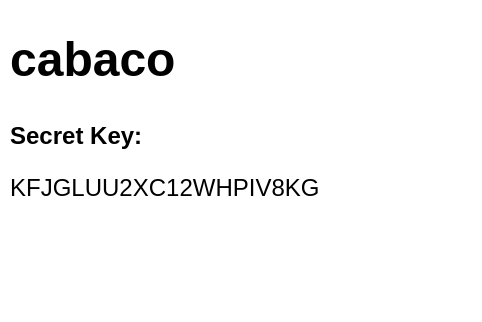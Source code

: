 <mxfile version="21.2.3" type="github">
  <diagram name="Página-1" id="SuhtmjgSWXZqV55DMppO">
    <mxGraphModel dx="1161" dy="638" grid="1" gridSize="10" guides="1" tooltips="1" connect="1" arrows="1" fold="1" page="1" pageScale="1" pageWidth="827" pageHeight="1169" math="0" shadow="0">
      <root>
        <mxCell id="0" />
        <mxCell id="1" parent="0" />
        <mxCell id="GuFF1ef141fsk3pEpn75-2" value="&lt;h1&gt;cabaco&lt;/h1&gt;&lt;p&gt;&lt;b&gt;Secret Key:&lt;/b&gt;&lt;/p&gt;KFJGLUU2XC12WHPIV8KG" style="text;html=1;strokeColor=none;fillColor=none;spacing=5;spacingTop=-20;whiteSpace=wrap;overflow=hidden;rounded=0;" parent="1" vertex="1">
          <mxGeometry x="10" y="10" width="240" height="150" as="geometry" />
        </mxCell>
      </root>
    </mxGraphModel>
  </diagram>
</mxfile>
